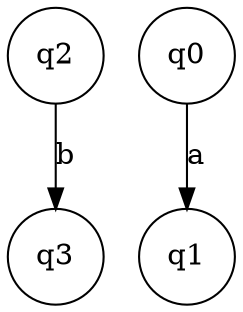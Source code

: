 digraph {
	q2 [shape=point]
	q1 [shape=circle]
	node [shape=circle]
	q0 [shape=circle]
	node [shape=circle]
	q0 -> q1 [label=a]
	q3 [shape=circle]
	node [shape=doublecircle]
	q2 [shape=circle]
	node [shape=circle]
	q2 -> q3 [label=b]
}
